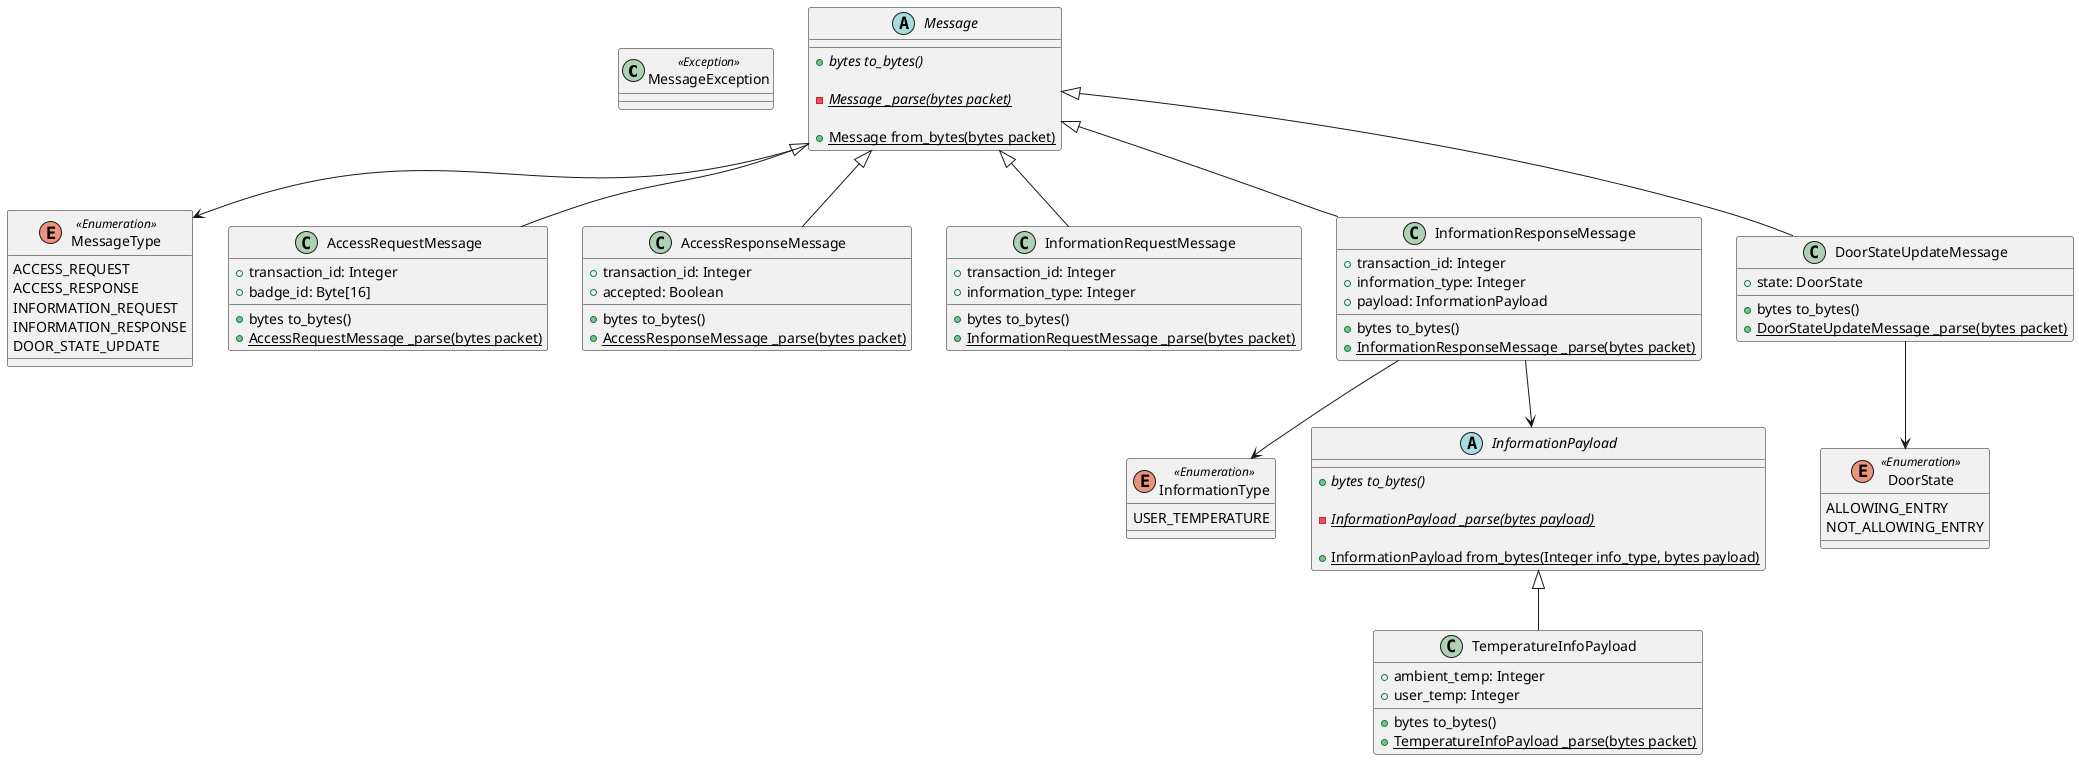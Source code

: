 @startuml

class MessageException <<Exception>>

enum MessageType <<Enumeration>> {
    ACCESS_REQUEST
    ACCESS_RESPONSE
    INFORMATION_REQUEST
    INFORMATION_RESPONSE
    DOOR_STATE_UPDATE
}

abstract class Message {
    +{abstract} bytes to_bytes()
    
    -{abstract}{static}Message _parse(bytes packet)

    +{static} Message from_bytes(bytes packet)
}

class AccessRequestMessage {
    +transaction_id: Integer
    +badge_id: Byte[16]
    
    +bytes to_bytes()
    +{static} AccessRequestMessage _parse(bytes packet)
}

class AccessResponseMessage {
    +transaction_id: Integer
    +accepted: Boolean
    
    +bytes to_bytes()
    +{static} AccessResponseMessage _parse(bytes packet)
}

enum InformationType <<Enumeration>> {
    USER_TEMPERATURE
}

class InformationRequestMessage {
    +transaction_id: Integer
    +information_type: Integer
    
    +bytes to_bytes()
    +{static} InformationRequestMessage _parse(bytes packet)
}

abstract class InformationPayload {
    +{abstract} bytes to_bytes()

    -{abstract} {static} InformationPayload _parse(bytes payload)

    +{static} InformationPayload from_bytes(Integer info_type, bytes payload)
}

class TemperatureInfoPayload {
    +ambient_temp: Integer
    +user_temp: Integer

    +bytes to_bytes()
    +{static} TemperatureInfoPayload _parse(bytes packet)
}

class InformationResponseMessage {
    +transaction_id: Integer
    +information_type: Integer
    +payload: InformationPayload
    
    +bytes to_bytes()
    +{static} InformationResponseMessage _parse(bytes packet)
}

enum DoorState <<Enumeration>> {
    ALLOWING_ENTRY
    NOT_ALLOWING_ENTRY
}

class DoorStateUpdateMessage {
    +state: DoorState

    +bytes to_bytes()
    +{static} DoorStateUpdateMessage _parse(bytes packet)
}

Message <|-- AccessRequestMessage
Message <|-- AccessResponseMessage
Message <|-- InformationRequestMessage
Message <|-- InformationResponseMessage
Message <|-- DoorStateUpdateMessage

InformationPayload <|-- TemperatureInfoPayload

InformationResponseMessage --> InformationPayload
InformationResponseMessage --> InformationType
DoorStateUpdateMessage --> DoorState
Message --> MessageType

@enduml

